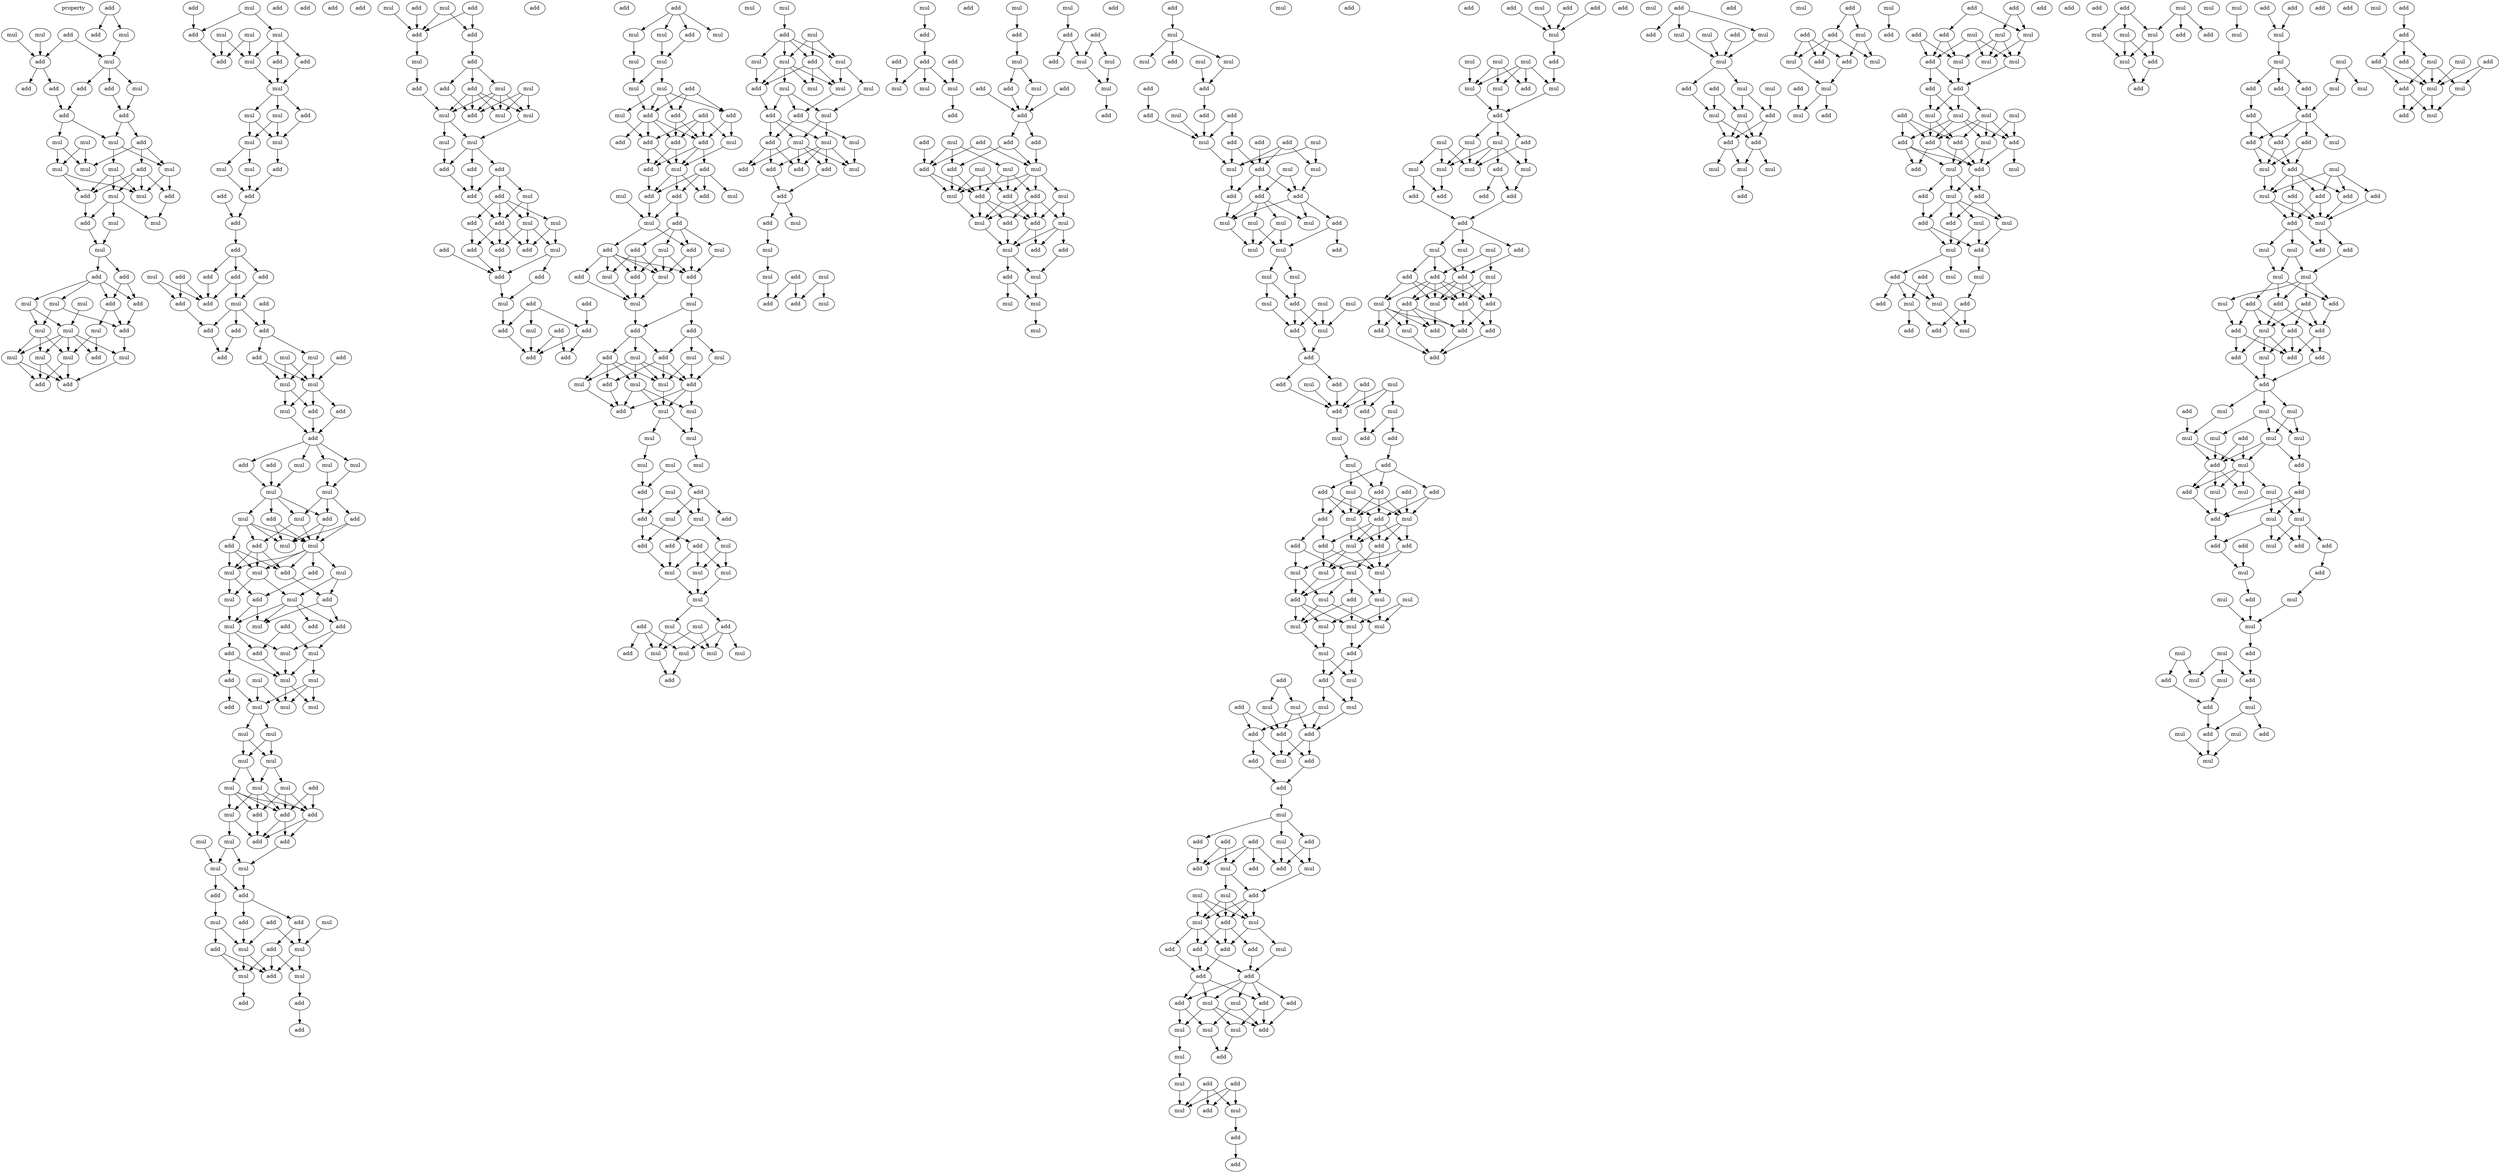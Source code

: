digraph {
    node [fontcolor=black]
    property [mul=2,lf=2.0]
    0 [ label = add ];
    1 [ label = mul ];
    2 [ label = mul ];
    3 [ label = mul ];
    4 [ label = add ];
    5 [ label = add ];
    6 [ label = add ];
    7 [ label = mul ];
    8 [ label = add ];
    9 [ label = add ];
    10 [ label = add ];
    11 [ label = mul ];
    12 [ label = add ];
    13 [ label = add ];
    14 [ label = add ];
    15 [ label = mul ];
    16 [ label = mul ];
    17 [ label = add ];
    18 [ label = mul ];
    19 [ label = mul ];
    20 [ label = mul ];
    21 [ label = add ];
    22 [ label = mul ];
    23 [ label = mul ];
    24 [ label = add ];
    25 [ label = mul ];
    26 [ label = mul ];
    27 [ label = add ];
    28 [ label = add ];
    29 [ label = mul ];
    30 [ label = mul ];
    31 [ label = mul ];
    32 [ label = add ];
    33 [ label = add ];
    34 [ label = mul ];
    35 [ label = mul ];
    36 [ label = mul ];
    37 [ label = add ];
    38 [ label = add ];
    39 [ label = add ];
    40 [ label = mul ];
    41 [ label = mul ];
    42 [ label = mul ];
    43 [ label = mul ];
    44 [ label = mul ];
    45 [ label = mul ];
    46 [ label = mul ];
    47 [ label = add ];
    48 [ label = add ];
    49 [ label = add ];
    50 [ label = add ];
    51 [ label = mul ];
    52 [ label = mul ];
    53 [ label = mul ];
    54 [ label = mul ];
    55 [ label = add ];
    56 [ label = mul ];
    57 [ label = add ];
    58 [ label = add ];
    59 [ label = add ];
    60 [ label = mul ];
    61 [ label = mul ];
    62 [ label = mul ];
    63 [ label = add ];
    64 [ label = add ];
    65 [ label = mul ];
    66 [ label = mul ];
    67 [ label = add ];
    68 [ label = mul ];
    69 [ label = add ];
    70 [ label = mul ];
    71 [ label = add ];
    72 [ label = add ];
    73 [ label = add ];
    74 [ label = add ];
    75 [ label = add ];
    76 [ label = add ];
    77 [ label = mul ];
    78 [ label = add ];
    79 [ label = add ];
    80 [ label = add ];
    81 [ label = add ];
    82 [ label = add ];
    83 [ label = mul ];
    84 [ label = add ];
    85 [ label = add ];
    86 [ label = add ];
    87 [ label = add ];
    88 [ label = mul ];
    89 [ label = add ];
    90 [ label = add ];
    91 [ label = mul ];
    92 [ label = mul ];
    93 [ label = mul ];
    94 [ label = add ];
    95 [ label = add ];
    96 [ label = mul ];
    97 [ label = add ];
    98 [ label = add ];
    99 [ label = add ];
    100 [ label = mul ];
    101 [ label = mul ];
    102 [ label = mul ];
    103 [ label = add ];
    104 [ label = mul ];
    105 [ label = mul ];
    106 [ label = add ];
    107 [ label = add ];
    108 [ label = add ];
    109 [ label = mul ];
    110 [ label = mul ];
    111 [ label = add ];
    112 [ label = mul ];
    113 [ label = mul ];
    114 [ label = add ];
    115 [ label = add ];
    116 [ label = mul ];
    117 [ label = add ];
    118 [ label = mul ];
    119 [ label = mul ];
    120 [ label = mul ];
    121 [ label = add ];
    122 [ label = add ];
    123 [ label = mul ];
    124 [ label = add ];
    125 [ label = add ];
    126 [ label = mul ];
    127 [ label = add ];
    128 [ label = mul ];
    129 [ label = add ];
    130 [ label = mul ];
    131 [ label = mul ];
    132 [ label = add ];
    133 [ label = mul ];
    134 [ label = add ];
    135 [ label = mul ];
    136 [ label = mul ];
    137 [ label = mul ];
    138 [ label = mul ];
    139 [ label = add ];
    140 [ label = mul ];
    141 [ label = mul ];
    142 [ label = mul ];
    143 [ label = mul ];
    144 [ label = mul ];
    145 [ label = mul ];
    146 [ label = mul ];
    147 [ label = add ];
    148 [ label = mul ];
    149 [ label = add ];
    150 [ label = add ];
    151 [ label = mul ];
    152 [ label = add ];
    153 [ label = mul ];
    154 [ label = add ];
    155 [ label = add ];
    156 [ label = mul ];
    157 [ label = mul ];
    158 [ label = mul ];
    159 [ label = add ];
    160 [ label = add ];
    161 [ label = mul ];
    162 [ label = mul ];
    163 [ label = add ];
    164 [ label = add ];
    165 [ label = add ];
    166 [ label = add ];
    167 [ label = mul ];
    168 [ label = mul ];
    169 [ label = add ];
    170 [ label = mul ];
    171 [ label = mul ];
    172 [ label = add ];
    173 [ label = add ];
    174 [ label = add ];
    175 [ label = add ];
    176 [ label = add ];
    177 [ label = mul ];
    178 [ label = add ];
    179 [ label = add ];
    180 [ label = mul ];
    181 [ label = add ];
    182 [ label = add ];
    183 [ label = add ];
    184 [ label = mul ];
    185 [ label = add ];
    186 [ label = add ];
    187 [ label = add ];
    188 [ label = mul ];
    189 [ label = mul ];
    190 [ label = add ];
    191 [ label = mul ];
    192 [ label = mul ];
    193 [ label = mul ];
    194 [ label = add ];
    195 [ label = mul ];
    196 [ label = mul ];
    197 [ label = add ];
    198 [ label = add ];
    199 [ label = add ];
    200 [ label = mul ];
    201 [ label = add ];
    202 [ label = add ];
    203 [ label = mul ];
    204 [ label = add ];
    205 [ label = mul ];
    206 [ label = add ];
    207 [ label = add ];
    208 [ label = add ];
    209 [ label = mul ];
    210 [ label = add ];
    211 [ label = add ];
    212 [ label = add ];
    213 [ label = add ];
    214 [ label = add ];
    215 [ label = add ];
    216 [ label = mul ];
    217 [ label = add ];
    218 [ label = add ];
    219 [ label = mul ];
    220 [ label = add ];
    221 [ label = add ];
    222 [ label = add ];
    223 [ label = add ];
    224 [ label = add ];
    225 [ label = mul ];
    226 [ label = mul ];
    227 [ label = mul ];
    228 [ label = add ];
    229 [ label = mul ];
    230 [ label = mul ];
    231 [ label = add ];
    232 [ label = mul ];
    233 [ label = mul ];
    234 [ label = add ];
    235 [ label = mul ];
    236 [ label = add ];
    237 [ label = add ];
    238 [ label = add ];
    239 [ label = add ];
    240 [ label = add ];
    241 [ label = mul ];
    242 [ label = add ];
    243 [ label = add ];
    244 [ label = add ];
    245 [ label = add ];
    246 [ label = mul ];
    247 [ label = add ];
    248 [ label = add ];
    249 [ label = mul ];
    250 [ label = mul ];
    251 [ label = add ];
    252 [ label = add ];
    253 [ label = mul ];
    254 [ label = add ];
    255 [ label = mul ];
    256 [ label = add ];
    257 [ label = mul ];
    258 [ label = add ];
    259 [ label = add ];
    260 [ label = add ];
    261 [ label = add ];
    262 [ label = mul ];
    263 [ label = mul ];
    264 [ label = mul ];
    265 [ label = mul ];
    266 [ label = add ];
    267 [ label = add ];
    268 [ label = mul ];
    269 [ label = mul ];
    270 [ label = add ];
    271 [ label = add ];
    272 [ label = mul ];
    273 [ label = mul ];
    274 [ label = add ];
    275 [ label = mul ];
    276 [ label = add ];
    277 [ label = mul ];
    278 [ label = mul ];
    279 [ label = mul ];
    280 [ label = add ];
    281 [ label = mul ];
    282 [ label = mul ];
    283 [ label = mul ];
    284 [ label = mul ];
    285 [ label = mul ];
    286 [ label = add ];
    287 [ label = mul ];
    288 [ label = add ];
    289 [ label = add ];
    290 [ label = mul ];
    291 [ label = add ];
    292 [ label = mul ];
    293 [ label = add ];
    294 [ label = add ];
    295 [ label = add ];
    296 [ label = mul ];
    297 [ label = mul ];
    298 [ label = mul ];
    299 [ label = mul ];
    300 [ label = mul ];
    301 [ label = mul ];
    302 [ label = mul ];
    303 [ label = add ];
    304 [ label = mul ];
    305 [ label = add ];
    306 [ label = mul ];
    307 [ label = mul ];
    308 [ label = mul ];
    309 [ label = add ];
    310 [ label = mul ];
    311 [ label = add ];
    312 [ label = mul ];
    313 [ label = mul ];
    314 [ label = add ];
    315 [ label = add ];
    316 [ label = mul ];
    317 [ label = mul ];
    318 [ label = mul ];
    319 [ label = mul ];
    320 [ label = mul ];
    321 [ label = mul ];
    322 [ label = mul ];
    323 [ label = add ];
    324 [ label = mul ];
    325 [ label = add ];
    326 [ label = add ];
    327 [ label = add ];
    328 [ label = mul ];
    329 [ label = mul ];
    330 [ label = mul ];
    331 [ label = add ];
    332 [ label = add ];
    333 [ label = add ];
    334 [ label = mul ];
    335 [ label = add ];
    336 [ label = add ];
    337 [ label = add ];
    338 [ label = mul ];
    339 [ label = mul ];
    340 [ label = add ];
    341 [ label = mul ];
    342 [ label = mul ];
    343 [ label = mul ];
    344 [ label = add ];
    345 [ label = add ];
    346 [ label = mul ];
    347 [ label = add ];
    348 [ label = add ];
    349 [ label = add ];
    350 [ label = add ];
    351 [ label = mul ];
    352 [ label = add ];
    353 [ label = mul ];
    354 [ label = mul ];
    355 [ label = mul ];
    356 [ label = add ];
    357 [ label = add ];
    358 [ label = mul ];
    359 [ label = add ];
    360 [ label = add ];
    361 [ label = mul ];
    362 [ label = add ];
    363 [ label = add ];
    364 [ label = mul ];
    365 [ label = add ];
    366 [ label = add ];
    367 [ label = add ];
    368 [ label = add ];
    369 [ label = mul ];
    370 [ label = add ];
    371 [ label = mul ];
    372 [ label = add ];
    373 [ label = mul ];
    374 [ label = add ];
    375 [ label = add ];
    376 [ label = add ];
    377 [ label = mul ];
    378 [ label = mul ];
    379 [ label = add ];
    380 [ label = mul ];
    381 [ label = add ];
    382 [ label = mul ];
    383 [ label = add ];
    384 [ label = mul ];
    385 [ label = add ];
    386 [ label = add ];
    387 [ label = mul ];
    388 [ label = mul ];
    389 [ label = mul ];
    390 [ label = mul ];
    391 [ label = mul ];
    392 [ label = add ];
    393 [ label = add ];
    394 [ label = mul ];
    395 [ label = add ];
    396 [ label = mul ];
    397 [ label = add ];
    398 [ label = mul ];
    399 [ label = add ];
    400 [ label = add ];
    401 [ label = mul ];
    402 [ label = mul ];
    403 [ label = mul ];
    404 [ label = add ];
    405 [ label = mul ];
    406 [ label = add ];
    407 [ label = add ];
    408 [ label = add ];
    409 [ label = mul ];
    410 [ label = add ];
    411 [ label = add ];
    412 [ label = mul ];
    413 [ label = add ];
    414 [ label = add ];
    415 [ label = add ];
    416 [ label = mul ];
    417 [ label = mul ];
    418 [ label = add ];
    419 [ label = mul ];
    420 [ label = mul ];
    421 [ label = add ];
    422 [ label = add ];
    423 [ label = add ];
    424 [ label = mul ];
    425 [ label = add ];
    426 [ label = mul ];
    427 [ label = mul ];
    428 [ label = mul ];
    429 [ label = mul ];
    430 [ label = mul ];
    431 [ label = add ];
    432 [ label = mul ];
    433 [ label = mul ];
    434 [ label = mul ];
    435 [ label = add ];
    436 [ label = mul ];
    437 [ label = mul ];
    438 [ label = mul ];
    439 [ label = add ];
    440 [ label = mul ];
    441 [ label = add ];
    442 [ label = mul ];
    443 [ label = add ];
    444 [ label = add ];
    445 [ label = mul ];
    446 [ label = add ];
    447 [ label = add ];
    448 [ label = mul ];
    449 [ label = add ];
    450 [ label = mul ];
    451 [ label = add ];
    452 [ label = add ];
    453 [ label = mul ];
    454 [ label = add ];
    455 [ label = add ];
    456 [ label = add ];
    457 [ label = add ];
    458 [ label = mul ];
    459 [ label = add ];
    460 [ label = add ];
    461 [ label = mul ];
    462 [ label = mul ];
    463 [ label = add ];
    464 [ label = mul ];
    465 [ label = add ];
    466 [ label = add ];
    467 [ label = add ];
    468 [ label = add ];
    469 [ label = mul ];
    470 [ label = mul ];
    471 [ label = mul ];
    472 [ label = mul ];
    473 [ label = mul ];
    474 [ label = add ];
    475 [ label = mul ];
    476 [ label = add ];
    477 [ label = mul ];
    478 [ label = mul ];
    479 [ label = mul ];
    480 [ label = mul ];
    481 [ label = mul ];
    482 [ label = mul ];
    483 [ label = add ];
    484 [ label = mul ];
    485 [ label = add ];
    486 [ label = add ];
    487 [ label = add ];
    488 [ label = mul ];
    489 [ label = mul ];
    490 [ label = mul ];
    491 [ label = mul ];
    492 [ label = add ];
    493 [ label = add ];
    494 [ label = add ];
    495 [ label = add ];
    496 [ label = mul ];
    497 [ label = add ];
    498 [ label = add ];
    499 [ label = add ];
    500 [ label = mul ];
    501 [ label = add ];
    502 [ label = add ];
    503 [ label = mul ];
    504 [ label = add ];
    505 [ label = add ];
    506 [ label = mul ];
    507 [ label = add ];
    508 [ label = add ];
    509 [ label = add ];
    510 [ label = mul ];
    511 [ label = add ];
    512 [ label = mul ];
    513 [ label = mul ];
    514 [ label = add ];
    515 [ label = mul ];
    516 [ label = mul ];
    517 [ label = add ];
    518 [ label = add ];
    519 [ label = add ];
    520 [ label = mul ];
    521 [ label = add ];
    522 [ label = add ];
    523 [ label = add ];
    524 [ label = mul ];
    525 [ label = mul ];
    526 [ label = add ];
    527 [ label = add ];
    528 [ label = add ];
    529 [ label = mul ];
    530 [ label = mul ];
    531 [ label = mul ];
    532 [ label = add ];
    533 [ label = add ];
    534 [ label = mul ];
    535 [ label = mul ];
    536 [ label = add ];
    537 [ label = add ];
    538 [ label = mul ];
    539 [ label = add ];
    540 [ label = add ];
    541 [ label = mul ];
    542 [ label = add ];
    543 [ label = add ];
    544 [ label = mul ];
    545 [ label = add ];
    546 [ label = add ];
    547 [ label = add ];
    548 [ label = mul ];
    549 [ label = mul ];
    550 [ label = mul ];
    551 [ label = add ];
    552 [ label = add ];
    553 [ label = mul ];
    554 [ label = add ];
    555 [ label = mul ];
    556 [ label = mul ];
    557 [ label = mul ];
    558 [ label = add ];
    559 [ label = mul ];
    560 [ label = add ];
    561 [ label = mul ];
    562 [ label = mul ];
    563 [ label = add ];
    564 [ label = mul ];
    565 [ label = mul ];
    566 [ label = mul ];
    567 [ label = mul ];
    568 [ label = add ];
    569 [ label = add ];
    570 [ label = add ];
    571 [ label = add ];
    572 [ label = add ];
    573 [ label = mul ];
    574 [ label = mul ];
    575 [ label = mul ];
    576 [ label = mul ];
    577 [ label = add ];
    578 [ label = add ];
    579 [ label = add ];
    580 [ label = mul ];
    581 [ label = add ];
    582 [ label = add ];
    583 [ label = add ];
    584 [ label = mul ];
    585 [ label = add ];
    586 [ label = mul ];
    587 [ label = add ];
    588 [ label = add ];
    589 [ label = add ];
    590 [ label = mul ];
    591 [ label = add ];
    592 [ label = add ];
    593 [ label = add ];
    594 [ label = mul ];
    595 [ label = mul ];
    596 [ label = add ];
    597 [ label = add ];
    598 [ label = mul ];
    599 [ label = mul ];
    600 [ label = mul ];
    601 [ label = mul ];
    602 [ label = add ];
    603 [ label = add ];
    604 [ label = mul ];
    605 [ label = mul ];
    606 [ label = add ];
    607 [ label = add ];
    608 [ label = add ];
    609 [ label = add ];
    610 [ label = mul ];
    611 [ label = mul ];
    612 [ label = mul ];
    613 [ label = add ];
    614 [ label = mul ];
    615 [ label = add ];
    616 [ label = add ];
    617 [ label = mul ];
    618 [ label = add ];
    619 [ label = add ];
    620 [ label = add ];
    621 [ label = mul ];
    622 [ label = mul ];
    623 [ label = add ];
    624 [ label = mul ];
    625 [ label = mul ];
    626 [ label = mul ];
    627 [ label = add ];
    628 [ label = add ];
    629 [ label = add ];
    630 [ label = add ];
    631 [ label = mul ];
    632 [ label = add ];
    633 [ label = add ];
    634 [ label = mul ];
    635 [ label = mul ];
    636 [ label = mul ];
    637 [ label = mul ];
    638 [ label = add ];
    639 [ label = mul ];
    640 [ label = add ];
    641 [ label = add ];
    642 [ label = mul ];
    643 [ label = mul ];
    644 [ label = mul ];
    645 [ label = mul ];
    646 [ label = add ];
    647 [ label = add ];
    648 [ label = add ];
    649 [ label = mul ];
    650 [ label = add ];
    651 [ label = add ];
    652 [ label = add ];
    653 [ label = add ];
    654 [ label = mul ];
    655 [ label = mul ];
    656 [ label = add ];
    657 [ label = add ];
    658 [ label = mul ];
    659 [ label = add ];
    660 [ label = mul ];
    661 [ label = mul ];
    662 [ label = add ];
    663 [ label = add ];
    664 [ label = add ];
    665 [ label = add ];
    666 [ label = mul ];
    667 [ label = mul ];
    668 [ label = add ];
    669 [ label = add ];
    670 [ label = mul ];
    671 [ label = mul ];
    672 [ label = add ];
    673 [ label = mul ];
    674 [ label = add ];
    675 [ label = mul ];
    676 [ label = add ];
    677 [ label = add ];
    678 [ label = add ];
    679 [ label = mul ];
    680 [ label = add ];
    681 [ label = mul ];
    682 [ label = add ];
    683 [ label = mul ];
    684 [ label = mul ];
    685 [ label = add ];
    686 [ label = mul ];
    687 [ label = add ];
    688 [ label = add ];
    689 [ label = mul ];
    690 [ label = mul ];
    691 [ label = mul ];
    692 [ label = add ];
    693 [ label = add ];
    694 [ label = mul ];
    695 [ label = mul ];
    696 [ label = mul ];
    697 [ label = add ];
    698 [ label = add ];
    699 [ label = mul ];
    700 [ label = add ];
    701 [ label = mul ];
    702 [ label = add ];
    703 [ label = add ];
    704 [ label = add ];
    705 [ label = add ];
    706 [ label = mul ];
    707 [ label = add ];
    708 [ label = mul ];
    709 [ label = mul ];
    710 [ label = add ];
    711 [ label = mul ];
    712 [ label = add ];
    713 [ label = add ];
    714 [ label = add ];
    715 [ label = add ];
    716 [ label = mul ];
    717 [ label = add ];
    718 [ label = add ];
    719 [ label = add ];
    720 [ label = mul ];
    721 [ label = add ];
    722 [ label = mul ];
    723 [ label = mul ];
    724 [ label = mul ];
    725 [ label = add ];
    726 [ label = add ];
    727 [ label = add ];
    728 [ label = mul ];
    729 [ label = add ];
    730 [ label = add ];
    731 [ label = mul ];
    732 [ label = add ];
    733 [ label = add ];
    734 [ label = mul ];
    735 [ label = add ];
    736 [ label = add ];
    737 [ label = add ];
    738 [ label = add ];
    739 [ label = mul ];
    740 [ label = add ];
    741 [ label = mul ];
    742 [ label = mul ];
    743 [ label = add ];
    744 [ label = mul ];
    745 [ label = mul ];
    746 [ label = mul ];
    747 [ label = mul ];
    748 [ label = mul ];
    749 [ label = add ];
    750 [ label = add ];
    751 [ label = mul ];
    752 [ label = add ];
    753 [ label = mul ];
    754 [ label = mul ];
    755 [ label = add ];
    756 [ label = mul ];
    757 [ label = add ];
    758 [ label = mul ];
    759 [ label = add ];
    760 [ label = add ];
    761 [ label = add ];
    762 [ label = add ];
    763 [ label = mul ];
    764 [ label = add ];
    765 [ label = mul ];
    766 [ label = mul ];
    767 [ label = mul ];
    768 [ label = add ];
    769 [ label = mul ];
    770 [ label = add ];
    771 [ label = mul ];
    772 [ label = mul ];
    773 [ label = mul ];
    774 [ label = add ];
    775 [ label = add ];
    776 [ label = mul ];
    777 [ label = mul ];
    778 [ label = add ];
    779 [ label = add ];
    780 [ label = mul ];
    781 [ label = add ];
    782 [ label = mul ];
    783 [ label = add ];
    784 [ label = mul ];
    785 [ label = mul ];
    786 [ label = add ];
    787 [ label = add ];
    788 [ label = mul ];
    789 [ label = add ];
    790 [ label = add ];
    791 [ label = add ];
    792 [ label = mul ];
    793 [ label = mul ];
    794 [ label = add ];
    795 [ label = mul ];
    796 [ label = add ];
    797 [ label = mul ];
    0 -> 3 [ name = 0 ];
    0 -> 5 [ name = 1 ];
    1 -> 6 [ name = 2 ];
    2 -> 6 [ name = 3 ];
    3 -> 7 [ name = 4 ];
    4 -> 6 [ name = 5 ];
    4 -> 7 [ name = 6 ];
    6 -> 8 [ name = 7 ];
    6 -> 12 [ name = 8 ];
    7 -> 9 [ name = 9 ];
    7 -> 10 [ name = 10 ];
    7 -> 11 [ name = 11 ];
    8 -> 13 [ name = 12 ];
    9 -> 13 [ name = 13 ];
    10 -> 14 [ name = 14 ];
    11 -> 14 [ name = 15 ];
    13 -> 16 [ name = 16 ];
    13 -> 18 [ name = 17 ];
    14 -> 16 [ name = 18 ];
    14 -> 17 [ name = 19 ];
    15 -> 20 [ name = 20 ];
    15 -> 23 [ name = 21 ];
    16 -> 19 [ name = 22 ];
    16 -> 22 [ name = 23 ];
    17 -> 20 [ name = 24 ];
    17 -> 21 [ name = 25 ];
    17 -> 22 [ name = 26 ];
    18 -> 20 [ name = 27 ];
    18 -> 23 [ name = 28 ];
    19 -> 24 [ name = 29 ];
    19 -> 25 [ name = 30 ];
    19 -> 26 [ name = 31 ];
    21 -> 24 [ name = 32 ];
    21 -> 25 [ name = 33 ];
    21 -> 26 [ name = 34 ];
    21 -> 27 [ name = 35 ];
    22 -> 25 [ name = 36 ];
    22 -> 27 [ name = 37 ];
    23 -> 24 [ name = 38 ];
    23 -> 25 [ name = 39 ];
    24 -> 28 [ name = 40 ];
    26 -> 28 [ name = 41 ];
    26 -> 29 [ name = 42 ];
    26 -> 30 [ name = 43 ];
    27 -> 30 [ name = 44 ];
    28 -> 31 [ name = 45 ];
    29 -> 31 [ name = 46 ];
    31 -> 32 [ name = 47 ];
    31 -> 33 [ name = 48 ];
    32 -> 37 [ name = 49 ];
    32 -> 38 [ name = 50 ];
    33 -> 34 [ name = 51 ];
    33 -> 36 [ name = 52 ];
    33 -> 37 [ name = 53 ];
    33 -> 38 [ name = 54 ];
    34 -> 39 [ name = 55 ];
    34 -> 40 [ name = 56 ];
    35 -> 41 [ name = 57 ];
    36 -> 40 [ name = 58 ];
    36 -> 41 [ name = 59 ];
    37 -> 39 [ name = 60 ];
    37 -> 42 [ name = 61 ];
    38 -> 39 [ name = 62 ];
    39 -> 45 [ name = 63 ];
    40 -> 43 [ name = 64 ];
    40 -> 44 [ name = 65 ];
    40 -> 46 [ name = 66 ];
    41 -> 43 [ name = 67 ];
    41 -> 44 [ name = 68 ];
    41 -> 45 [ name = 69 ];
    41 -> 46 [ name = 70 ];
    41 -> 47 [ name = 71 ];
    42 -> 46 [ name = 72 ];
    42 -> 47 [ name = 73 ];
    43 -> 48 [ name = 74 ];
    43 -> 49 [ name = 75 ];
    44 -> 48 [ name = 76 ];
    44 -> 49 [ name = 77 ];
    45 -> 48 [ name = 78 ];
    46 -> 48 [ name = 79 ];
    46 -> 49 [ name = 80 ];
    50 -> 55 [ name = 81 ];
    51 -> 52 [ name = 82 ];
    51 -> 55 [ name = 83 ];
    52 -> 56 [ name = 84 ];
    52 -> 57 [ name = 85 ];
    52 -> 59 [ name = 86 ];
    53 -> 56 [ name = 87 ];
    53 -> 58 [ name = 88 ];
    54 -> 56 [ name = 89 ];
    54 -> 58 [ name = 90 ];
    55 -> 58 [ name = 91 ];
    56 -> 60 [ name = 92 ];
    57 -> 60 [ name = 93 ];
    59 -> 60 [ name = 94 ];
    60 -> 61 [ name = 95 ];
    60 -> 62 [ name = 96 ];
    60 -> 64 [ name = 97 ];
    61 -> 65 [ name = 98 ];
    61 -> 66 [ name = 99 ];
    62 -> 65 [ name = 100 ];
    62 -> 66 [ name = 101 ];
    64 -> 65 [ name = 102 ];
    65 -> 69 [ name = 103 ];
    66 -> 68 [ name = 104 ];
    66 -> 70 [ name = 105 ];
    68 -> 72 [ name = 106 ];
    69 -> 72 [ name = 107 ];
    70 -> 72 [ name = 108 ];
    71 -> 73 [ name = 109 ];
    72 -> 73 [ name = 110 ];
    73 -> 74 [ name = 111 ];
    74 -> 75 [ name = 112 ];
    74 -> 78 [ name = 113 ];
    74 -> 79 [ name = 114 ];
    75 -> 80 [ name = 115 ];
    76 -> 80 [ name = 116 ];
    76 -> 82 [ name = 117 ];
    77 -> 80 [ name = 118 ];
    77 -> 82 [ name = 119 ];
    78 -> 83 [ name = 120 ];
    79 -> 80 [ name = 121 ];
    79 -> 83 [ name = 122 ];
    81 -> 86 [ name = 123 ];
    82 -> 84 [ name = 124 ];
    83 -> 84 [ name = 125 ];
    83 -> 85 [ name = 126 ];
    83 -> 86 [ name = 127 ];
    84 -> 89 [ name = 128 ];
    85 -> 89 [ name = 129 ];
    86 -> 87 [ name = 130 ];
    86 -> 91 [ name = 131 ];
    87 -> 92 [ name = 132 ];
    87 -> 93 [ name = 133 ];
    88 -> 92 [ name = 134 ];
    88 -> 93 [ name = 135 ];
    90 -> 93 [ name = 136 ];
    91 -> 92 [ name = 137 ];
    91 -> 93 [ name = 138 ];
    92 -> 94 [ name = 139 ];
    92 -> 96 [ name = 140 ];
    93 -> 94 [ name = 141 ];
    93 -> 96 [ name = 142 ];
    93 -> 97 [ name = 143 ];
    94 -> 98 [ name = 144 ];
    96 -> 98 [ name = 145 ];
    97 -> 98 [ name = 146 ];
    98 -> 100 [ name = 147 ];
    98 -> 101 [ name = 148 ];
    98 -> 102 [ name = 149 ];
    98 -> 103 [ name = 150 ];
    99 -> 104 [ name = 151 ];
    100 -> 104 [ name = 152 ];
    101 -> 105 [ name = 153 ];
    102 -> 105 [ name = 154 ];
    103 -> 104 [ name = 155 ];
    104 -> 106 [ name = 156 ];
    104 -> 107 [ name = 157 ];
    104 -> 109 [ name = 158 ];
    104 -> 110 [ name = 159 ];
    105 -> 107 [ name = 160 ];
    105 -> 108 [ name = 161 ];
    105 -> 109 [ name = 162 ];
    106 -> 112 [ name = 163 ];
    106 -> 113 [ name = 164 ];
    107 -> 112 [ name = 165 ];
    107 -> 113 [ name = 166 ];
    108 -> 112 [ name = 167 ];
    108 -> 113 [ name = 168 ];
    109 -> 111 [ name = 169 ];
    109 -> 113 [ name = 170 ];
    110 -> 111 [ name = 171 ];
    110 -> 112 [ name = 172 ];
    110 -> 113 [ name = 173 ];
    110 -> 114 [ name = 174 ];
    111 -> 116 [ name = 175 ];
    111 -> 117 [ name = 176 ];
    111 -> 118 [ name = 177 ];
    113 -> 115 [ name = 178 ];
    113 -> 116 [ name = 179 ];
    113 -> 117 [ name = 180 ];
    113 -> 118 [ name = 181 ];
    113 -> 119 [ name = 182 ];
    114 -> 116 [ name = 183 ];
    114 -> 117 [ name = 184 ];
    114 -> 118 [ name = 185 ];
    115 -> 121 [ name = 186 ];
    116 -> 120 [ name = 187 ];
    116 -> 123 [ name = 188 ];
    117 -> 122 [ name = 189 ];
    118 -> 121 [ name = 190 ];
    118 -> 123 [ name = 191 ];
    119 -> 120 [ name = 192 ];
    119 -> 122 [ name = 193 ];
    120 -> 124 [ name = 194 ];
    120 -> 126 [ name = 195 ];
    120 -> 127 [ name = 196 ];
    120 -> 128 [ name = 197 ];
    121 -> 126 [ name = 198 ];
    121 -> 128 [ name = 199 ];
    122 -> 124 [ name = 200 ];
    122 -> 126 [ name = 201 ];
    123 -> 128 [ name = 202 ];
    124 -> 130 [ name = 203 ];
    124 -> 131 [ name = 204 ];
    125 -> 131 [ name = 205 ];
    125 -> 132 [ name = 206 ];
    128 -> 129 [ name = 207 ];
    128 -> 130 [ name = 208 ];
    128 -> 132 [ name = 209 ];
    129 -> 134 [ name = 210 ];
    129 -> 135 [ name = 211 ];
    130 -> 135 [ name = 212 ];
    131 -> 135 [ name = 213 ];
    131 -> 136 [ name = 214 ];
    132 -> 135 [ name = 215 ];
    133 -> 137 [ name = 216 ];
    133 -> 140 [ name = 217 ];
    134 -> 139 [ name = 218 ];
    134 -> 140 [ name = 219 ];
    135 -> 137 [ name = 220 ];
    135 -> 138 [ name = 221 ];
    136 -> 137 [ name = 222 ];
    136 -> 138 [ name = 223 ];
    136 -> 140 [ name = 224 ];
    140 -> 141 [ name = 225 ];
    140 -> 142 [ name = 226 ];
    141 -> 143 [ name = 227 ];
    141 -> 144 [ name = 228 ];
    142 -> 143 [ name = 229 ];
    142 -> 144 [ name = 230 ];
    143 -> 146 [ name = 231 ];
    143 -> 148 [ name = 232 ];
    144 -> 145 [ name = 233 ];
    144 -> 146 [ name = 234 ];
    145 -> 149 [ name = 235 ];
    145 -> 150 [ name = 236 ];
    145 -> 151 [ name = 237 ];
    145 -> 152 [ name = 238 ];
    146 -> 149 [ name = 239 ];
    146 -> 150 [ name = 240 ];
    146 -> 151 [ name = 241 ];
    146 -> 152 [ name = 242 ];
    147 -> 149 [ name = 243 ];
    147 -> 150 [ name = 244 ];
    148 -> 149 [ name = 245 ];
    148 -> 150 [ name = 246 ];
    148 -> 152 [ name = 247 ];
    149 -> 154 [ name = 248 ];
    149 -> 155 [ name = 249 ];
    150 -> 154 [ name = 250 ];
    150 -> 155 [ name = 251 ];
    151 -> 155 [ name = 252 ];
    151 -> 156 [ name = 253 ];
    152 -> 155 [ name = 254 ];
    153 -> 157 [ name = 255 ];
    154 -> 158 [ name = 256 ];
    156 -> 157 [ name = 257 ];
    156 -> 158 [ name = 258 ];
    157 -> 159 [ name = 259 ];
    157 -> 160 [ name = 260 ];
    158 -> 160 [ name = 261 ];
    159 -> 161 [ name = 262 ];
    160 -> 163 [ name = 263 ];
    160 -> 165 [ name = 264 ];
    161 -> 167 [ name = 265 ];
    161 -> 169 [ name = 266 ];
    162 -> 168 [ name = 267 ];
    163 -> 166 [ name = 268 ];
    163 -> 168 [ name = 269 ];
    164 -> 167 [ name = 270 ];
    164 -> 168 [ name = 271 ];
    165 -> 167 [ name = 272 ];
    166 -> 170 [ name = 273 ];
    166 -> 171 [ name = 274 ];
    166 -> 172 [ name = 275 ];
    167 -> 170 [ name = 276 ];
    167 -> 172 [ name = 277 ];
    168 -> 171 [ name = 278 ];
    168 -> 172 [ name = 279 ];
    169 -> 170 [ name = 280 ];
    169 -> 172 [ name = 281 ];
    170 -> 173 [ name = 282 ];
    171 -> 174 [ name = 283 ];
    174 -> 176 [ name = 284 ];
    177 -> 182 [ name = 285 ];
    178 -> 182 [ name = 286 ];
    180 -> 182 [ name = 287 ];
    180 -> 183 [ name = 288 ];
    181 -> 182 [ name = 289 ];
    181 -> 183 [ name = 290 ];
    182 -> 184 [ name = 291 ];
    183 -> 185 [ name = 292 ];
    184 -> 190 [ name = 293 ];
    185 -> 186 [ name = 294 ];
    185 -> 187 [ name = 295 ];
    185 -> 189 [ name = 296 ];
    186 -> 194 [ name = 297 ];
    187 -> 191 [ name = 298 ];
    187 -> 192 [ name = 299 ];
    187 -> 193 [ name = 300 ];
    187 -> 194 [ name = 301 ];
    188 -> 191 [ name = 302 ];
    188 -> 192 [ name = 303 ];
    188 -> 194 [ name = 304 ];
    189 -> 191 [ name = 305 ];
    189 -> 192 [ name = 306 ];
    189 -> 193 [ name = 307 ];
    189 -> 194 [ name = 308 ];
    190 -> 193 [ name = 309 ];
    192 -> 196 [ name = 310 ];
    193 -> 195 [ name = 311 ];
    193 -> 196 [ name = 312 ];
    195 -> 198 [ name = 313 ];
    196 -> 197 [ name = 314 ];
    196 -> 198 [ name = 315 ];
    196 -> 199 [ name = 316 ];
    197 -> 202 [ name = 317 ];
    198 -> 202 [ name = 318 ];
    199 -> 200 [ name = 319 ];
    199 -> 201 [ name = 320 ];
    199 -> 202 [ name = 321 ];
    200 -> 204 [ name = 322 ];
    200 -> 205 [ name = 323 ];
    201 -> 203 [ name = 324 ];
    201 -> 204 [ name = 325 ];
    201 -> 205 [ name = 326 ];
    201 -> 207 [ name = 327 ];
    202 -> 204 [ name = 328 ];
    203 -> 209 [ name = 329 ];
    203 -> 212 [ name = 330 ];
    204 -> 208 [ name = 331 ];
    204 -> 211 [ name = 332 ];
    204 -> 212 [ name = 333 ];
    205 -> 208 [ name = 334 ];
    205 -> 209 [ name = 335 ];
    205 -> 212 [ name = 336 ];
    207 -> 208 [ name = 337 ];
    207 -> 211 [ name = 338 ];
    208 -> 213 [ name = 339 ];
    209 -> 213 [ name = 340 ];
    209 -> 214 [ name = 341 ];
    210 -> 213 [ name = 342 ];
    211 -> 213 [ name = 343 ];
    213 -> 216 [ name = 344 ];
    214 -> 216 [ name = 345 ];
    215 -> 221 [ name = 346 ];
    216 -> 220 [ name = 347 ];
    217 -> 219 [ name = 348 ];
    217 -> 220 [ name = 349 ];
    217 -> 221 [ name = 350 ];
    218 -> 222 [ name = 351 ];
    218 -> 223 [ name = 352 ];
    219 -> 223 [ name = 353 ];
    220 -> 223 [ name = 354 ];
    221 -> 222 [ name = 355 ];
    221 -> 223 [ name = 356 ];
    224 -> 225 [ name = 357 ];
    224 -> 226 [ name = 358 ];
    224 -> 227 [ name = 359 ];
    224 -> 228 [ name = 360 ];
    225 -> 230 [ name = 361 ];
    227 -> 229 [ name = 362 ];
    228 -> 229 [ name = 363 ];
    229 -> 232 [ name = 364 ];
    229 -> 233 [ name = 365 ];
    230 -> 232 [ name = 366 ];
    231 -> 234 [ name = 367 ];
    231 -> 237 [ name = 368 ];
    231 -> 238 [ name = 369 ];
    232 -> 234 [ name = 370 ];
    233 -> 234 [ name = 371 ];
    233 -> 235 [ name = 372 ];
    233 -> 237 [ name = 373 ];
    233 -> 238 [ name = 374 ];
    234 -> 239 [ name = 375 ];
    234 -> 240 [ name = 376 ];
    234 -> 242 [ name = 377 ];
    234 -> 243 [ name = 378 ];
    235 -> 240 [ name = 379 ];
    236 -> 239 [ name = 380 ];
    236 -> 240 [ name = 381 ];
    236 -> 241 [ name = 382 ];
    236 -> 242 [ name = 383 ];
    237 -> 239 [ name = 384 ];
    237 -> 242 [ name = 385 ];
    238 -> 241 [ name = 386 ];
    238 -> 242 [ name = 387 ];
    239 -> 245 [ name = 388 ];
    239 -> 246 [ name = 389 ];
    240 -> 245 [ name = 390 ];
    240 -> 246 [ name = 391 ];
    241 -> 246 [ name = 392 ];
    242 -> 244 [ name = 393 ];
    242 -> 245 [ name = 394 ];
    242 -> 246 [ name = 395 ];
    244 -> 247 [ name = 396 ];
    244 -> 248 [ name = 397 ];
    244 -> 249 [ name = 398 ];
    244 -> 251 [ name = 399 ];
    245 -> 248 [ name = 400 ];
    246 -> 247 [ name = 401 ];
    246 -> 248 [ name = 402 ];
    246 -> 251 [ name = 403 ];
    247 -> 252 [ name = 404 ];
    247 -> 253 [ name = 405 ];
    248 -> 253 [ name = 406 ];
    250 -> 253 [ name = 407 ];
    252 -> 254 [ name = 408 ];
    252 -> 255 [ name = 409 ];
    252 -> 257 [ name = 410 ];
    252 -> 258 [ name = 411 ];
    253 -> 256 [ name = 412 ];
    253 -> 258 [ name = 413 ];
    254 -> 259 [ name = 414 ];
    254 -> 262 [ name = 415 ];
    254 -> 263 [ name = 416 ];
    255 -> 260 [ name = 417 ];
    256 -> 259 [ name = 418 ];
    256 -> 260 [ name = 419 ];
    256 -> 261 [ name = 420 ];
    256 -> 262 [ name = 421 ];
    256 -> 263 [ name = 422 ];
    257 -> 259 [ name = 423 ];
    257 -> 260 [ name = 424 ];
    257 -> 263 [ name = 425 ];
    258 -> 260 [ name = 426 ];
    258 -> 263 [ name = 427 ];
    259 -> 265 [ name = 428 ];
    260 -> 264 [ name = 429 ];
    261 -> 265 [ name = 430 ];
    262 -> 265 [ name = 431 ];
    263 -> 265 [ name = 432 ];
    264 -> 266 [ name = 433 ];
    264 -> 267 [ name = 434 ];
    265 -> 267 [ name = 435 ];
    266 -> 268 [ name = 436 ];
    266 -> 269 [ name = 437 ];
    266 -> 271 [ name = 438 ];
    267 -> 270 [ name = 439 ];
    267 -> 271 [ name = 440 ];
    267 -> 272 [ name = 441 ];
    268 -> 276 [ name = 442 ];
    269 -> 276 [ name = 443 ];
    269 -> 277 [ name = 444 ];
    270 -> 273 [ name = 445 ];
    270 -> 274 [ name = 446 ];
    270 -> 275 [ name = 447 ];
    270 -> 277 [ name = 448 ];
    271 -> 274 [ name = 449 ];
    271 -> 276 [ name = 450 ];
    271 -> 277 [ name = 451 ];
    272 -> 273 [ name = 452 ];
    272 -> 275 [ name = 453 ];
    272 -> 276 [ name = 454 ];
    272 -> 277 [ name = 455 ];
    273 -> 280 [ name = 456 ];
    274 -> 280 [ name = 457 ];
    275 -> 278 [ name = 458 ];
    275 -> 279 [ name = 459 ];
    275 -> 280 [ name = 460 ];
    276 -> 278 [ name = 461 ];
    276 -> 279 [ name = 462 ];
    276 -> 280 [ name = 463 ];
    277 -> 279 [ name = 464 ];
    278 -> 281 [ name = 465 ];
    279 -> 281 [ name = 466 ];
    279 -> 282 [ name = 467 ];
    281 -> 283 [ name = 468 ];
    282 -> 285 [ name = 469 ];
    284 -> 286 [ name = 470 ];
    284 -> 288 [ name = 471 ];
    285 -> 286 [ name = 472 ];
    286 -> 291 [ name = 473 ];
    287 -> 290 [ name = 474 ];
    287 -> 291 [ name = 475 ];
    288 -> 289 [ name = 476 ];
    288 -> 290 [ name = 477 ];
    288 -> 292 [ name = 478 ];
    290 -> 293 [ name = 479 ];
    290 -> 296 [ name = 480 ];
    291 -> 294 [ name = 481 ];
    291 -> 295 [ name = 482 ];
    292 -> 294 [ name = 483 ];
    293 -> 298 [ name = 484 ];
    294 -> 298 [ name = 485 ];
    295 -> 298 [ name = 486 ];
    295 -> 299 [ name = 487 ];
    295 -> 300 [ name = 488 ];
    296 -> 299 [ name = 489 ];
    296 -> 300 [ name = 490 ];
    298 -> 301 [ name = 491 ];
    299 -> 301 [ name = 492 ];
    300 -> 301 [ name = 493 ];
    301 -> 302 [ name = 494 ];
    301 -> 305 [ name = 495 ];
    302 -> 307 [ name = 496 ];
    302 -> 310 [ name = 497 ];
    303 -> 306 [ name = 498 ];
    303 -> 307 [ name = 499 ];
    303 -> 309 [ name = 500 ];
    304 -> 307 [ name = 501 ];
    304 -> 310 [ name = 502 ];
    305 -> 306 [ name = 503 ];
    305 -> 308 [ name = 504 ];
    305 -> 310 [ name = 505 ];
    306 -> 311 [ name = 506 ];
    307 -> 311 [ name = 507 ];
    312 -> 314 [ name = 508 ];
    313 -> 315 [ name = 509 ];
    313 -> 316 [ name = 510 ];
    313 -> 318 [ name = 511 ];
    314 -> 315 [ name = 512 ];
    314 -> 316 [ name = 513 ];
    314 -> 317 [ name = 514 ];
    314 -> 318 [ name = 515 ];
    315 -> 320 [ name = 516 ];
    315 -> 322 [ name = 517 ];
    315 -> 323 [ name = 518 ];
    316 -> 320 [ name = 519 ];
    316 -> 321 [ name = 520 ];
    316 -> 322 [ name = 521 ];
    316 -> 323 [ name = 522 ];
    317 -> 323 [ name = 523 ];
    318 -> 319 [ name = 524 ];
    318 -> 320 [ name = 525 ];
    319 -> 324 [ name = 526 ];
    320 -> 326 [ name = 527 ];
    321 -> 324 [ name = 528 ];
    321 -> 325 [ name = 529 ];
    321 -> 326 [ name = 530 ];
    323 -> 325 [ name = 531 ];
    324 -> 328 [ name = 532 ];
    324 -> 329 [ name = 533 ];
    325 -> 327 [ name = 534 ];
    325 -> 328 [ name = 535 ];
    325 -> 329 [ name = 536 ];
    326 -> 327 [ name = 537 ];
    326 -> 330 [ name = 538 ];
    327 -> 331 [ name = 539 ];
    327 -> 332 [ name = 540 ];
    327 -> 333 [ name = 541 ];
    328 -> 332 [ name = 542 ];
    328 -> 333 [ name = 543 ];
    328 -> 334 [ name = 544 ];
    328 -> 335 [ name = 545 ];
    329 -> 331 [ name = 546 ];
    329 -> 333 [ name = 547 ];
    329 -> 334 [ name = 548 ];
    329 -> 335 [ name = 549 ];
    330 -> 334 [ name = 550 ];
    331 -> 336 [ name = 551 ];
    335 -> 336 [ name = 552 ];
    336 -> 337 [ name = 553 ];
    336 -> 338 [ name = 554 ];
    337 -> 339 [ name = 555 ];
    339 -> 342 [ name = 556 ];
    340 -> 344 [ name = 557 ];
    340 -> 345 [ name = 558 ];
    341 -> 344 [ name = 559 ];
    341 -> 346 [ name = 560 ];
    342 -> 345 [ name = 561 ];
    343 -> 347 [ name = 562 ];
    347 -> 348 [ name = 563 ];
    348 -> 351 [ name = 564 ];
    348 -> 354 [ name = 565 ];
    348 -> 355 [ name = 566 ];
    349 -> 355 [ name = 567 ];
    350 -> 351 [ name = 568 ];
    353 -> 357 [ name = 569 ];
    355 -> 356 [ name = 570 ];
    357 -> 358 [ name = 571 ];
    358 -> 360 [ name = 572 ];
    358 -> 361 [ name = 573 ];
    359 -> 363 [ name = 574 ];
    360 -> 363 [ name = 575 ];
    361 -> 363 [ name = 576 ];
    362 -> 363 [ name = 577 ];
    363 -> 367 [ name = 578 ];
    363 -> 368 [ name = 579 ];
    364 -> 369 [ name = 580 ];
    364 -> 370 [ name = 581 ];
    364 -> 372 [ name = 582 ];
    365 -> 370 [ name = 583 ];
    365 -> 373 [ name = 584 ];
    366 -> 370 [ name = 585 ];
    367 -> 372 [ name = 586 ];
    367 -> 373 [ name = 587 ];
    368 -> 373 [ name = 588 ];
    369 -> 374 [ name = 589 ];
    369 -> 375 [ name = 590 ];
    369 -> 376 [ name = 591 ];
    370 -> 374 [ name = 592 ];
    370 -> 377 [ name = 593 ];
    371 -> 374 [ name = 594 ];
    371 -> 376 [ name = 595 ];
    371 -> 377 [ name = 596 ];
    372 -> 374 [ name = 597 ];
    372 -> 377 [ name = 598 ];
    373 -> 375 [ name = 599 ];
    373 -> 376 [ name = 600 ];
    373 -> 377 [ name = 601 ];
    373 -> 378 [ name = 602 ];
    374 -> 379 [ name = 603 ];
    374 -> 381 [ name = 604 ];
    374 -> 382 [ name = 605 ];
    375 -> 379 [ name = 606 ];
    375 -> 380 [ name = 607 ];
    375 -> 381 [ name = 608 ];
    375 -> 382 [ name = 609 ];
    376 -> 379 [ name = 610 ];
    376 -> 382 [ name = 611 ];
    377 -> 382 [ name = 612 ];
    378 -> 379 [ name = 613 ];
    378 -> 380 [ name = 614 ];
    379 -> 383 [ name = 615 ];
    379 -> 384 [ name = 616 ];
    380 -> 383 [ name = 617 ];
    380 -> 384 [ name = 618 ];
    380 -> 385 [ name = 619 ];
    381 -> 384 [ name = 620 ];
    382 -> 384 [ name = 621 ];
    384 -> 386 [ name = 622 ];
    384 -> 387 [ name = 623 ];
    385 -> 387 [ name = 624 ];
    386 -> 388 [ name = 625 ];
    386 -> 389 [ name = 626 ];
    387 -> 388 [ name = 627 ];
    388 -> 390 [ name = 628 ];
    391 -> 392 [ name = 629 ];
    392 -> 394 [ name = 630 ];
    392 -> 395 [ name = 631 ];
    393 -> 394 [ name = 632 ];
    393 -> 396 [ name = 633 ];
    394 -> 398 [ name = 634 ];
    396 -> 398 [ name = 635 ];
    398 -> 400 [ name = 636 ];
    399 -> 401 [ name = 637 ];
    401 -> 402 [ name = 638 ];
    401 -> 404 [ name = 639 ];
    401 -> 405 [ name = 640 ];
    403 -> 406 [ name = 641 ];
    405 -> 406 [ name = 642 ];
    406 -> 411 [ name = 643 ];
    407 -> 408 [ name = 644 ];
    408 -> 412 [ name = 645 ];
    409 -> 412 [ name = 646 ];
    410 -> 412 [ name = 647 ];
    410 -> 413 [ name = 648 ];
    411 -> 412 [ name = 649 ];
    412 -> 417 [ name = 650 ];
    413 -> 417 [ name = 651 ];
    413 -> 418 [ name = 652 ];
    414 -> 418 [ name = 653 ];
    415 -> 417 [ name = 654 ];
    415 -> 418 [ name = 655 ];
    415 -> 420 [ name = 656 ];
    416 -> 417 [ name = 657 ];
    416 -> 420 [ name = 658 ];
    417 -> 421 [ name = 659 ];
    418 -> 421 [ name = 660 ];
    418 -> 422 [ name = 661 ];
    418 -> 423 [ name = 662 ];
    419 -> 422 [ name = 663 ];
    419 -> 423 [ name = 664 ];
    420 -> 423 [ name = 665 ];
    421 -> 424 [ name = 666 ];
    422 -> 424 [ name = 667 ];
    422 -> 426 [ name = 668 ];
    422 -> 427 [ name = 669 ];
    422 -> 428 [ name = 670 ];
    423 -> 424 [ name = 671 ];
    423 -> 425 [ name = 672 ];
    423 -> 426 [ name = 673 ];
    424 -> 429 [ name = 674 ];
    425 -> 430 [ name = 675 ];
    425 -> 431 [ name = 676 ];
    427 -> 429 [ name = 677 ];
    427 -> 430 [ name = 678 ];
    428 -> 429 [ name = 679 ];
    428 -> 430 [ name = 680 ];
    430 -> 432 [ name = 681 ];
    430 -> 433 [ name = 682 ];
    432 -> 435 [ name = 683 ];
    433 -> 434 [ name = 684 ];
    433 -> 435 [ name = 685 ];
    434 -> 439 [ name = 686 ];
    435 -> 439 [ name = 687 ];
    435 -> 440 [ name = 688 ];
    436 -> 439 [ name = 689 ];
    436 -> 440 [ name = 690 ];
    437 -> 440 [ name = 691 ];
    439 -> 441 [ name = 692 ];
    440 -> 441 [ name = 693 ];
    441 -> 444 [ name = 694 ];
    441 -> 446 [ name = 695 ];
    442 -> 447 [ name = 696 ];
    442 -> 448 [ name = 697 ];
    442 -> 449 [ name = 698 ];
    443 -> 447 [ name = 699 ];
    443 -> 449 [ name = 700 ];
    444 -> 449 [ name = 701 ];
    445 -> 449 [ name = 702 ];
    446 -> 449 [ name = 703 ];
    447 -> 451 [ name = 704 ];
    448 -> 451 [ name = 705 ];
    448 -> 452 [ name = 706 ];
    449 -> 450 [ name = 707 ];
    450 -> 453 [ name = 708 ];
    452 -> 454 [ name = 709 ];
    453 -> 455 [ name = 710 ];
    453 -> 458 [ name = 711 ];
    454 -> 455 [ name = 712 ];
    454 -> 456 [ name = 713 ];
    454 -> 459 [ name = 714 ];
    455 -> 460 [ name = 715 ];
    455 -> 461 [ name = 716 ];
    455 -> 462 [ name = 717 ];
    456 -> 460 [ name = 718 ];
    456 -> 461 [ name = 719 ];
    457 -> 461 [ name = 720 ];
    457 -> 462 [ name = 721 ];
    458 -> 461 [ name = 722 ];
    458 -> 462 [ name = 723 ];
    458 -> 463 [ name = 724 ];
    459 -> 460 [ name = 725 ];
    459 -> 462 [ name = 726 ];
    459 -> 463 [ name = 727 ];
    460 -> 464 [ name = 728 ];
    460 -> 465 [ name = 729 ];
    460 -> 466 [ name = 730 ];
    460 -> 467 [ name = 731 ];
    461 -> 464 [ name = 732 ];
    461 -> 465 [ name = 733 ];
    461 -> 466 [ name = 734 ];
    462 -> 464 [ name = 735 ];
    462 -> 466 [ name = 736 ];
    463 -> 467 [ name = 737 ];
    463 -> 468 [ name = 738 ];
    464 -> 470 [ name = 739 ];
    464 -> 471 [ name = 740 ];
    464 -> 472 [ name = 741 ];
    465 -> 470 [ name = 742 ];
    465 -> 472 [ name = 743 ];
    466 -> 469 [ name = 744 ];
    466 -> 472 [ name = 745 ];
    467 -> 470 [ name = 746 ];
    467 -> 472 [ name = 747 ];
    468 -> 469 [ name = 748 ];
    468 -> 471 [ name = 749 ];
    469 -> 473 [ name = 750 ];
    469 -> 474 [ name = 751 ];
    469 -> 476 [ name = 752 ];
    469 -> 477 [ name = 753 ];
    470 -> 476 [ name = 754 ];
    471 -> 473 [ name = 755 ];
    471 -> 476 [ name = 756 ];
    472 -> 477 [ name = 757 ];
    473 -> 478 [ name = 758 ];
    473 -> 479 [ name = 759 ];
    474 -> 479 [ name = 760 ];
    474 -> 480 [ name = 761 ];
    475 -> 478 [ name = 762 ];
    475 -> 480 [ name = 763 ];
    476 -> 479 [ name = 764 ];
    476 -> 480 [ name = 765 ];
    476 -> 481 [ name = 766 ];
    477 -> 478 [ name = 767 ];
    477 -> 481 [ name = 768 ];
    478 -> 483 [ name = 769 ];
    479 -> 482 [ name = 770 ];
    480 -> 483 [ name = 771 ];
    481 -> 482 [ name = 772 ];
    482 -> 484 [ name = 773 ];
    482 -> 485 [ name = 774 ];
    483 -> 484 [ name = 775 ];
    483 -> 485 [ name = 776 ];
    484 -> 491 [ name = 777 ];
    485 -> 489 [ name = 778 ];
    485 -> 491 [ name = 779 ];
    486 -> 488 [ name = 780 ];
    486 -> 490 [ name = 781 ];
    487 -> 493 [ name = 782 ];
    487 -> 494 [ name = 783 ];
    488 -> 492 [ name = 784 ];
    488 -> 494 [ name = 785 ];
    489 -> 492 [ name = 786 ];
    489 -> 493 [ name = 787 ];
    490 -> 494 [ name = 788 ];
    491 -> 492 [ name = 789 ];
    492 -> 495 [ name = 790 ];
    492 -> 496 [ name = 791 ];
    493 -> 496 [ name = 792 ];
    493 -> 498 [ name = 793 ];
    494 -> 495 [ name = 794 ];
    494 -> 496 [ name = 795 ];
    495 -> 499 [ name = 796 ];
    498 -> 499 [ name = 797 ];
    499 -> 500 [ name = 798 ];
    500 -> 502 [ name = 799 ];
    500 -> 503 [ name = 800 ];
    500 -> 504 [ name = 801 ];
    501 -> 507 [ name = 802 ];
    501 -> 508 [ name = 803 ];
    501 -> 509 [ name = 804 ];
    501 -> 510 [ name = 805 ];
    502 -> 506 [ name = 806 ];
    502 -> 509 [ name = 807 ];
    503 -> 506 [ name = 808 ];
    503 -> 509 [ name = 809 ];
    504 -> 508 [ name = 810 ];
    505 -> 508 [ name = 811 ];
    505 -> 510 [ name = 812 ];
    506 -> 511 [ name = 813 ];
    510 -> 511 [ name = 814 ];
    510 -> 513 [ name = 815 ];
    511 -> 514 [ name = 816 ];
    511 -> 515 [ name = 817 ];
    511 -> 516 [ name = 818 ];
    512 -> 514 [ name = 819 ];
    512 -> 515 [ name = 820 ];
    512 -> 516 [ name = 821 ];
    513 -> 514 [ name = 822 ];
    513 -> 515 [ name = 823 ];
    513 -> 516 [ name = 824 ];
    514 -> 517 [ name = 825 ];
    514 -> 519 [ name = 826 ];
    514 -> 521 [ name = 827 ];
    515 -> 517 [ name = 828 ];
    515 -> 518 [ name = 829 ];
    515 -> 519 [ name = 830 ];
    516 -> 517 [ name = 831 ];
    516 -> 520 [ name = 832 ];
    517 -> 523 [ name = 833 ];
    518 -> 523 [ name = 834 ];
    519 -> 522 [ name = 835 ];
    519 -> 523 [ name = 836 ];
    520 -> 522 [ name = 837 ];
    521 -> 522 [ name = 838 ];
    522 -> 524 [ name = 839 ];
    522 -> 525 [ name = 840 ];
    522 -> 526 [ name = 841 ];
    522 -> 527 [ name = 842 ];
    522 -> 528 [ name = 843 ];
    523 -> 525 [ name = 844 ];
    523 -> 526 [ name = 845 ];
    523 -> 528 [ name = 846 ];
    524 -> 529 [ name = 847 ];
    524 -> 532 [ name = 848 ];
    525 -> 530 [ name = 849 ];
    525 -> 531 [ name = 850 ];
    525 -> 532 [ name = 851 ];
    526 -> 529 [ name = 852 ];
    526 -> 530 [ name = 853 ];
    527 -> 532 [ name = 854 ];
    528 -> 531 [ name = 855 ];
    528 -> 532 [ name = 856 ];
    529 -> 533 [ name = 857 ];
    530 -> 534 [ name = 858 ];
    531 -> 533 [ name = 859 ];
    534 -> 535 [ name = 860 ];
    535 -> 541 [ name = 861 ];
    536 -> 538 [ name = 862 ];
    536 -> 540 [ name = 863 ];
    536 -> 541 [ name = 864 ];
    537 -> 538 [ name = 865 ];
    537 -> 540 [ name = 866 ];
    537 -> 541 [ name = 867 ];
    538 -> 542 [ name = 868 ];
    542 -> 545 [ name = 869 ];
    543 -> 548 [ name = 870 ];
    544 -> 548 [ name = 871 ];
    546 -> 548 [ name = 872 ];
    547 -> 548 [ name = 873 ];
    548 -> 551 [ name = 874 ];
    549 -> 554 [ name = 875 ];
    549 -> 555 [ name = 876 ];
    549 -> 556 [ name = 877 ];
    549 -> 557 [ name = 878 ];
    550 -> 557 [ name = 879 ];
    551 -> 556 [ name = 880 ];
    553 -> 554 [ name = 881 ];
    553 -> 555 [ name = 882 ];
    553 -> 557 [ name = 883 ];
    555 -> 558 [ name = 884 ];
    556 -> 558 [ name = 885 ];
    557 -> 558 [ name = 886 ];
    558 -> 559 [ name = 887 ];
    558 -> 560 [ name = 888 ];
    558 -> 562 [ name = 889 ];
    559 -> 563 [ name = 890 ];
    559 -> 564 [ name = 891 ];
    559 -> 566 [ name = 892 ];
    559 -> 567 [ name = 893 ];
    560 -> 564 [ name = 894 ];
    560 -> 567 [ name = 895 ];
    561 -> 565 [ name = 896 ];
    561 -> 566 [ name = 897 ];
    561 -> 567 [ name = 898 ];
    562 -> 566 [ name = 899 ];
    562 -> 567 [ name = 900 ];
    563 -> 569 [ name = 901 ];
    563 -> 570 [ name = 902 ];
    564 -> 570 [ name = 903 ];
    565 -> 568 [ name = 904 ];
    565 -> 571 [ name = 905 ];
    566 -> 571 [ name = 906 ];
    568 -> 572 [ name = 907 ];
    570 -> 572 [ name = 908 ];
    572 -> 575 [ name = 909 ];
    572 -> 576 [ name = 910 ];
    572 -> 577 [ name = 911 ];
    573 -> 578 [ name = 912 ];
    573 -> 580 [ name = 913 ];
    575 -> 578 [ name = 914 ];
    575 -> 579 [ name = 915 ];
    575 -> 581 [ name = 916 ];
    576 -> 581 [ name = 917 ];
    577 -> 581 [ name = 918 ];
    578 -> 582 [ name = 919 ];
    578 -> 583 [ name = 920 ];
    578 -> 584 [ name = 921 ];
    578 -> 585 [ name = 922 ];
    578 -> 586 [ name = 923 ];
    579 -> 583 [ name = 924 ];
    579 -> 584 [ name = 925 ];
    579 -> 586 [ name = 926 ];
    580 -> 583 [ name = 927 ];
    580 -> 584 [ name = 928 ];
    580 -> 585 [ name = 929 ];
    581 -> 582 [ name = 930 ];
    581 -> 583 [ name = 931 ];
    581 -> 584 [ name = 932 ];
    581 -> 585 [ name = 933 ];
    582 -> 587 [ name = 934 ];
    582 -> 589 [ name = 935 ];
    582 -> 590 [ name = 936 ];
    582 -> 591 [ name = 937 ];
    583 -> 588 [ name = 938 ];
    583 -> 591 [ name = 939 ];
    584 -> 589 [ name = 940 ];
    585 -> 588 [ name = 941 ];
    585 -> 591 [ name = 942 ];
    586 -> 587 [ name = 943 ];
    586 -> 589 [ name = 944 ];
    586 -> 590 [ name = 945 ];
    586 -> 591 [ name = 946 ];
    587 -> 592 [ name = 947 ];
    588 -> 592 [ name = 948 ];
    590 -> 592 [ name = 949 ];
    591 -> 592 [ name = 950 ];
    593 -> 595 [ name = 951 ];
    593 -> 596 [ name = 952 ];
    593 -> 598 [ name = 953 ];
    594 -> 599 [ name = 954 ];
    595 -> 599 [ name = 955 ];
    597 -> 599 [ name = 956 ];
    598 -> 599 [ name = 957 ];
    599 -> 600 [ name = 958 ];
    599 -> 603 [ name = 959 ];
    600 -> 604 [ name = 960 ];
    600 -> 606 [ name = 961 ];
    601 -> 606 [ name = 962 ];
    602 -> 604 [ name = 963 ];
    602 -> 605 [ name = 964 ];
    603 -> 605 [ name = 965 ];
    604 -> 607 [ name = 966 ];
    604 -> 608 [ name = 967 ];
    605 -> 607 [ name = 968 ];
    605 -> 608 [ name = 969 ];
    606 -> 607 [ name = 970 ];
    606 -> 608 [ name = 971 ];
    607 -> 610 [ name = 972 ];
    607 -> 611 [ name = 973 ];
    608 -> 610 [ name = 974 ];
    608 -> 612 [ name = 975 ];
    610 -> 613 [ name = 976 ];
    615 -> 616 [ name = 977 ];
    615 -> 617 [ name = 978 ];
    616 -> 619 [ name = 979 ];
    616 -> 621 [ name = 980 ];
    616 -> 622 [ name = 981 ];
    617 -> 620 [ name = 982 ];
    617 -> 622 [ name = 983 ];
    618 -> 619 [ name = 984 ];
    618 -> 620 [ name = 985 ];
    618 -> 621 [ name = 986 ];
    620 -> 624 [ name = 987 ];
    621 -> 624 [ name = 988 ];
    623 -> 626 [ name = 989 ];
    624 -> 626 [ name = 990 ];
    624 -> 627 [ name = 991 ];
    625 -> 628 [ name = 992 ];
    629 -> 632 [ name = 993 ];
    629 -> 635 [ name = 994 ];
    630 -> 634 [ name = 995 ];
    630 -> 635 [ name = 996 ];
    631 -> 637 [ name = 997 ];
    631 -> 638 [ name = 998 ];
    631 -> 639 [ name = 999 ];
    632 -> 636 [ name = 1000 ];
    632 -> 638 [ name = 1001 ];
    633 -> 636 [ name = 1002 ];
    633 -> 638 [ name = 1003 ];
    634 -> 636 [ name = 1004 ];
    634 -> 637 [ name = 1005 ];
    634 -> 639 [ name = 1006 ];
    635 -> 637 [ name = 1007 ];
    635 -> 639 [ name = 1008 ];
    636 -> 641 [ name = 1009 ];
    637 -> 641 [ name = 1010 ];
    638 -> 640 [ name = 1011 ];
    638 -> 641 [ name = 1012 ];
    640 -> 644 [ name = 1013 ];
    640 -> 645 [ name = 1014 ];
    641 -> 643 [ name = 1015 ];
    641 -> 644 [ name = 1016 ];
    641 -> 645 [ name = 1017 ];
    642 -> 649 [ name = 1018 ];
    642 -> 651 [ name = 1019 ];
    643 -> 647 [ name = 1020 ];
    643 -> 649 [ name = 1021 ];
    643 -> 650 [ name = 1022 ];
    643 -> 651 [ name = 1023 ];
    644 -> 647 [ name = 1024 ];
    644 -> 648 [ name = 1025 ];
    644 -> 649 [ name = 1026 ];
    644 -> 651 [ name = 1027 ];
    645 -> 647 [ name = 1028 ];
    645 -> 650 [ name = 1029 ];
    646 -> 647 [ name = 1030 ];
    646 -> 648 [ name = 1031 ];
    646 -> 650 [ name = 1032 ];
    647 -> 652 [ name = 1033 ];
    647 -> 653 [ name = 1034 ];
    648 -> 652 [ name = 1035 ];
    648 -> 653 [ name = 1036 ];
    648 -> 655 [ name = 1037 ];
    649 -> 652 [ name = 1038 ];
    649 -> 655 [ name = 1039 ];
    650 -> 652 [ name = 1040 ];
    650 -> 655 [ name = 1041 ];
    651 -> 652 [ name = 1042 ];
    651 -> 654 [ name = 1043 ];
    652 -> 657 [ name = 1044 ];
    652 -> 658 [ name = 1045 ];
    655 -> 657 [ name = 1046 ];
    655 -> 658 [ name = 1047 ];
    655 -> 659 [ name = 1048 ];
    657 -> 660 [ name = 1049 ];
    657 -> 663 [ name = 1050 ];
    658 -> 660 [ name = 1051 ];
    658 -> 661 [ name = 1052 ];
    658 -> 662 [ name = 1053 ];
    658 -> 663 [ name = 1054 ];
    659 -> 662 [ name = 1055 ];
    660 -> 664 [ name = 1056 ];
    661 -> 664 [ name = 1057 ];
    661 -> 666 [ name = 1058 ];
    662 -> 664 [ name = 1059 ];
    662 -> 666 [ name = 1060 ];
    663 -> 666 [ name = 1061 ];
    664 -> 667 [ name = 1062 ];
    666 -> 668 [ name = 1063 ];
    666 -> 670 [ name = 1064 ];
    667 -> 674 [ name = 1065 ];
    668 -> 671 [ name = 1066 ];
    668 -> 672 [ name = 1067 ];
    668 -> 673 [ name = 1068 ];
    669 -> 671 [ name = 1069 ];
    669 -> 673 [ name = 1070 ];
    671 -> 676 [ name = 1071 ];
    671 -> 677 [ name = 1072 ];
    673 -> 675 [ name = 1073 ];
    674 -> 675 [ name = 1074 ];
    674 -> 677 [ name = 1075 ];
    679 -> 682 [ name = 1076 ];
    679 -> 684 [ name = 1077 ];
    679 -> 685 [ name = 1078 ];
    680 -> 681 [ name = 1079 ];
    680 -> 683 [ name = 1080 ];
    680 -> 684 [ name = 1081 ];
    681 -> 686 [ name = 1082 ];
    683 -> 686 [ name = 1083 ];
    683 -> 687 [ name = 1084 ];
    684 -> 686 [ name = 1085 ];
    684 -> 687 [ name = 1086 ];
    686 -> 688 [ name = 1087 ];
    687 -> 688 [ name = 1088 ];
    690 -> 691 [ name = 1089 ];
    692 -> 694 [ name = 1090 ];
    693 -> 694 [ name = 1091 ];
    694 -> 696 [ name = 1092 ];
    695 -> 699 [ name = 1093 ];
    695 -> 701 [ name = 1094 ];
    696 -> 697 [ name = 1095 ];
    696 -> 698 [ name = 1096 ];
    696 -> 700 [ name = 1097 ];
    697 -> 703 [ name = 1098 ];
    698 -> 702 [ name = 1099 ];
    699 -> 703 [ name = 1100 ];
    700 -> 703 [ name = 1101 ];
    702 -> 704 [ name = 1102 ];
    702 -> 705 [ name = 1103 ];
    703 -> 704 [ name = 1104 ];
    703 -> 705 [ name = 1105 ];
    703 -> 706 [ name = 1106 ];
    703 -> 707 [ name = 1107 ];
    704 -> 709 [ name = 1108 ];
    704 -> 710 [ name = 1109 ];
    705 -> 709 [ name = 1110 ];
    705 -> 710 [ name = 1111 ];
    707 -> 709 [ name = 1112 ];
    707 -> 710 [ name = 1113 ];
    708 -> 711 [ name = 1114 ];
    708 -> 713 [ name = 1115 ];
    708 -> 714 [ name = 1116 ];
    708 -> 715 [ name = 1117 ];
    709 -> 711 [ name = 1118 ];
    710 -> 711 [ name = 1119 ];
    710 -> 712 [ name = 1120 ];
    710 -> 713 [ name = 1121 ];
    710 -> 714 [ name = 1122 ];
    711 -> 716 [ name = 1123 ];
    711 -> 717 [ name = 1124 ];
    712 -> 716 [ name = 1125 ];
    712 -> 717 [ name = 1126 ];
    713 -> 716 [ name = 1127 ];
    713 -> 717 [ name = 1128 ];
    714 -> 716 [ name = 1129 ];
    715 -> 716 [ name = 1130 ];
    716 -> 718 [ name = 1131 ];
    716 -> 719 [ name = 1132 ];
    717 -> 719 [ name = 1133 ];
    717 -> 720 [ name = 1134 ];
    717 -> 722 [ name = 1135 ];
    718 -> 724 [ name = 1136 ];
    720 -> 723 [ name = 1137 ];
    722 -> 723 [ name = 1138 ];
    722 -> 724 [ name = 1139 ];
    723 -> 725 [ name = 1140 ];
    723 -> 726 [ name = 1141 ];
    723 -> 729 [ name = 1142 ];
    724 -> 725 [ name = 1143 ];
    724 -> 726 [ name = 1144 ];
    724 -> 727 [ name = 1145 ];
    724 -> 728 [ name = 1146 ];
    725 -> 732 [ name = 1147 ];
    726 -> 731 [ name = 1148 ];
    726 -> 732 [ name = 1149 ];
    727 -> 731 [ name = 1150 ];
    727 -> 732 [ name = 1151 ];
    727 -> 733 [ name = 1152 ];
    728 -> 730 [ name = 1153 ];
    729 -> 730 [ name = 1154 ];
    729 -> 731 [ name = 1155 ];
    729 -> 733 [ name = 1156 ];
    730 -> 736 [ name = 1157 ];
    730 -> 737 [ name = 1158 ];
    731 -> 734 [ name = 1159 ];
    731 -> 736 [ name = 1160 ];
    731 -> 737 [ name = 1161 ];
    732 -> 735 [ name = 1162 ];
    732 -> 737 [ name = 1163 ];
    733 -> 734 [ name = 1164 ];
    733 -> 735 [ name = 1165 ];
    733 -> 737 [ name = 1166 ];
    734 -> 738 [ name = 1167 ];
    735 -> 738 [ name = 1168 ];
    736 -> 738 [ name = 1169 ];
    738 -> 739 [ name = 1170 ];
    738 -> 741 [ name = 1171 ];
    738 -> 742 [ name = 1172 ];
    739 -> 745 [ name = 1173 ];
    739 -> 746 [ name = 1174 ];
    739 -> 747 [ name = 1175 ];
    740 -> 744 [ name = 1176 ];
    741 -> 744 [ name = 1177 ];
    742 -> 745 [ name = 1178 ];
    742 -> 747 [ name = 1179 ];
    743 -> 748 [ name = 1180 ];
    743 -> 750 [ name = 1181 ];
    744 -> 748 [ name = 1182 ];
    744 -> 750 [ name = 1183 ];
    745 -> 749 [ name = 1184 ];
    746 -> 750 [ name = 1185 ];
    747 -> 748 [ name = 1186 ];
    747 -> 749 [ name = 1187 ];
    747 -> 750 [ name = 1188 ];
    748 -> 751 [ name = 1189 ];
    748 -> 753 [ name = 1190 ];
    748 -> 754 [ name = 1191 ];
    748 -> 755 [ name = 1192 ];
    749 -> 752 [ name = 1193 ];
    750 -> 751 [ name = 1194 ];
    750 -> 753 [ name = 1195 ];
    750 -> 755 [ name = 1196 ];
    751 -> 757 [ name = 1197 ];
    752 -> 756 [ name = 1198 ];
    752 -> 757 [ name = 1199 ];
    752 -> 758 [ name = 1200 ];
    754 -> 756 [ name = 1201 ];
    754 -> 757 [ name = 1202 ];
    754 -> 758 [ name = 1203 ];
    755 -> 757 [ name = 1204 ];
    756 -> 761 [ name = 1205 ];
    756 -> 762 [ name = 1206 ];
    756 -> 763 [ name = 1207 ];
    757 -> 761 [ name = 1208 ];
    758 -> 759 [ name = 1209 ];
    758 -> 762 [ name = 1210 ];
    758 -> 763 [ name = 1211 ];
    759 -> 764 [ name = 1212 ];
    760 -> 765 [ name = 1213 ];
    761 -> 765 [ name = 1214 ];
    764 -> 767 [ name = 1215 ];
    765 -> 770 [ name = 1216 ];
    766 -> 771 [ name = 1217 ];
    767 -> 771 [ name = 1218 ];
    770 -> 771 [ name = 1219 ];
    771 -> 774 [ name = 1220 ];
    772 -> 777 [ name = 1221 ];
    772 -> 778 [ name = 1222 ];
    773 -> 775 [ name = 1223 ];
    773 -> 776 [ name = 1224 ];
    773 -> 777 [ name = 1225 ];
    774 -> 775 [ name = 1226 ];
    775 -> 780 [ name = 1227 ];
    776 -> 779 [ name = 1228 ];
    778 -> 779 [ name = 1229 ];
    779 -> 781 [ name = 1230 ];
    780 -> 781 [ name = 1231 ];
    780 -> 783 [ name = 1232 ];
    781 -> 785 [ name = 1233 ];
    782 -> 785 [ name = 1234 ];
    784 -> 785 [ name = 1235 ];
    786 -> 787 [ name = 1236 ];
    787 -> 789 [ name = 1237 ];
    787 -> 791 [ name = 1238 ];
    787 -> 792 [ name = 1239 ];
    788 -> 793 [ name = 1240 ];
    789 -> 793 [ name = 1241 ];
    789 -> 794 [ name = 1242 ];
    790 -> 793 [ name = 1243 ];
    790 -> 795 [ name = 1244 ];
    791 -> 793 [ name = 1245 ];
    792 -> 793 [ name = 1246 ];
    792 -> 794 [ name = 1247 ];
    792 -> 795 [ name = 1248 ];
    793 -> 796 [ name = 1249 ];
    793 -> 797 [ name = 1250 ];
    794 -> 796 [ name = 1251 ];
    794 -> 797 [ name = 1252 ];
    795 -> 797 [ name = 1253 ];
}

